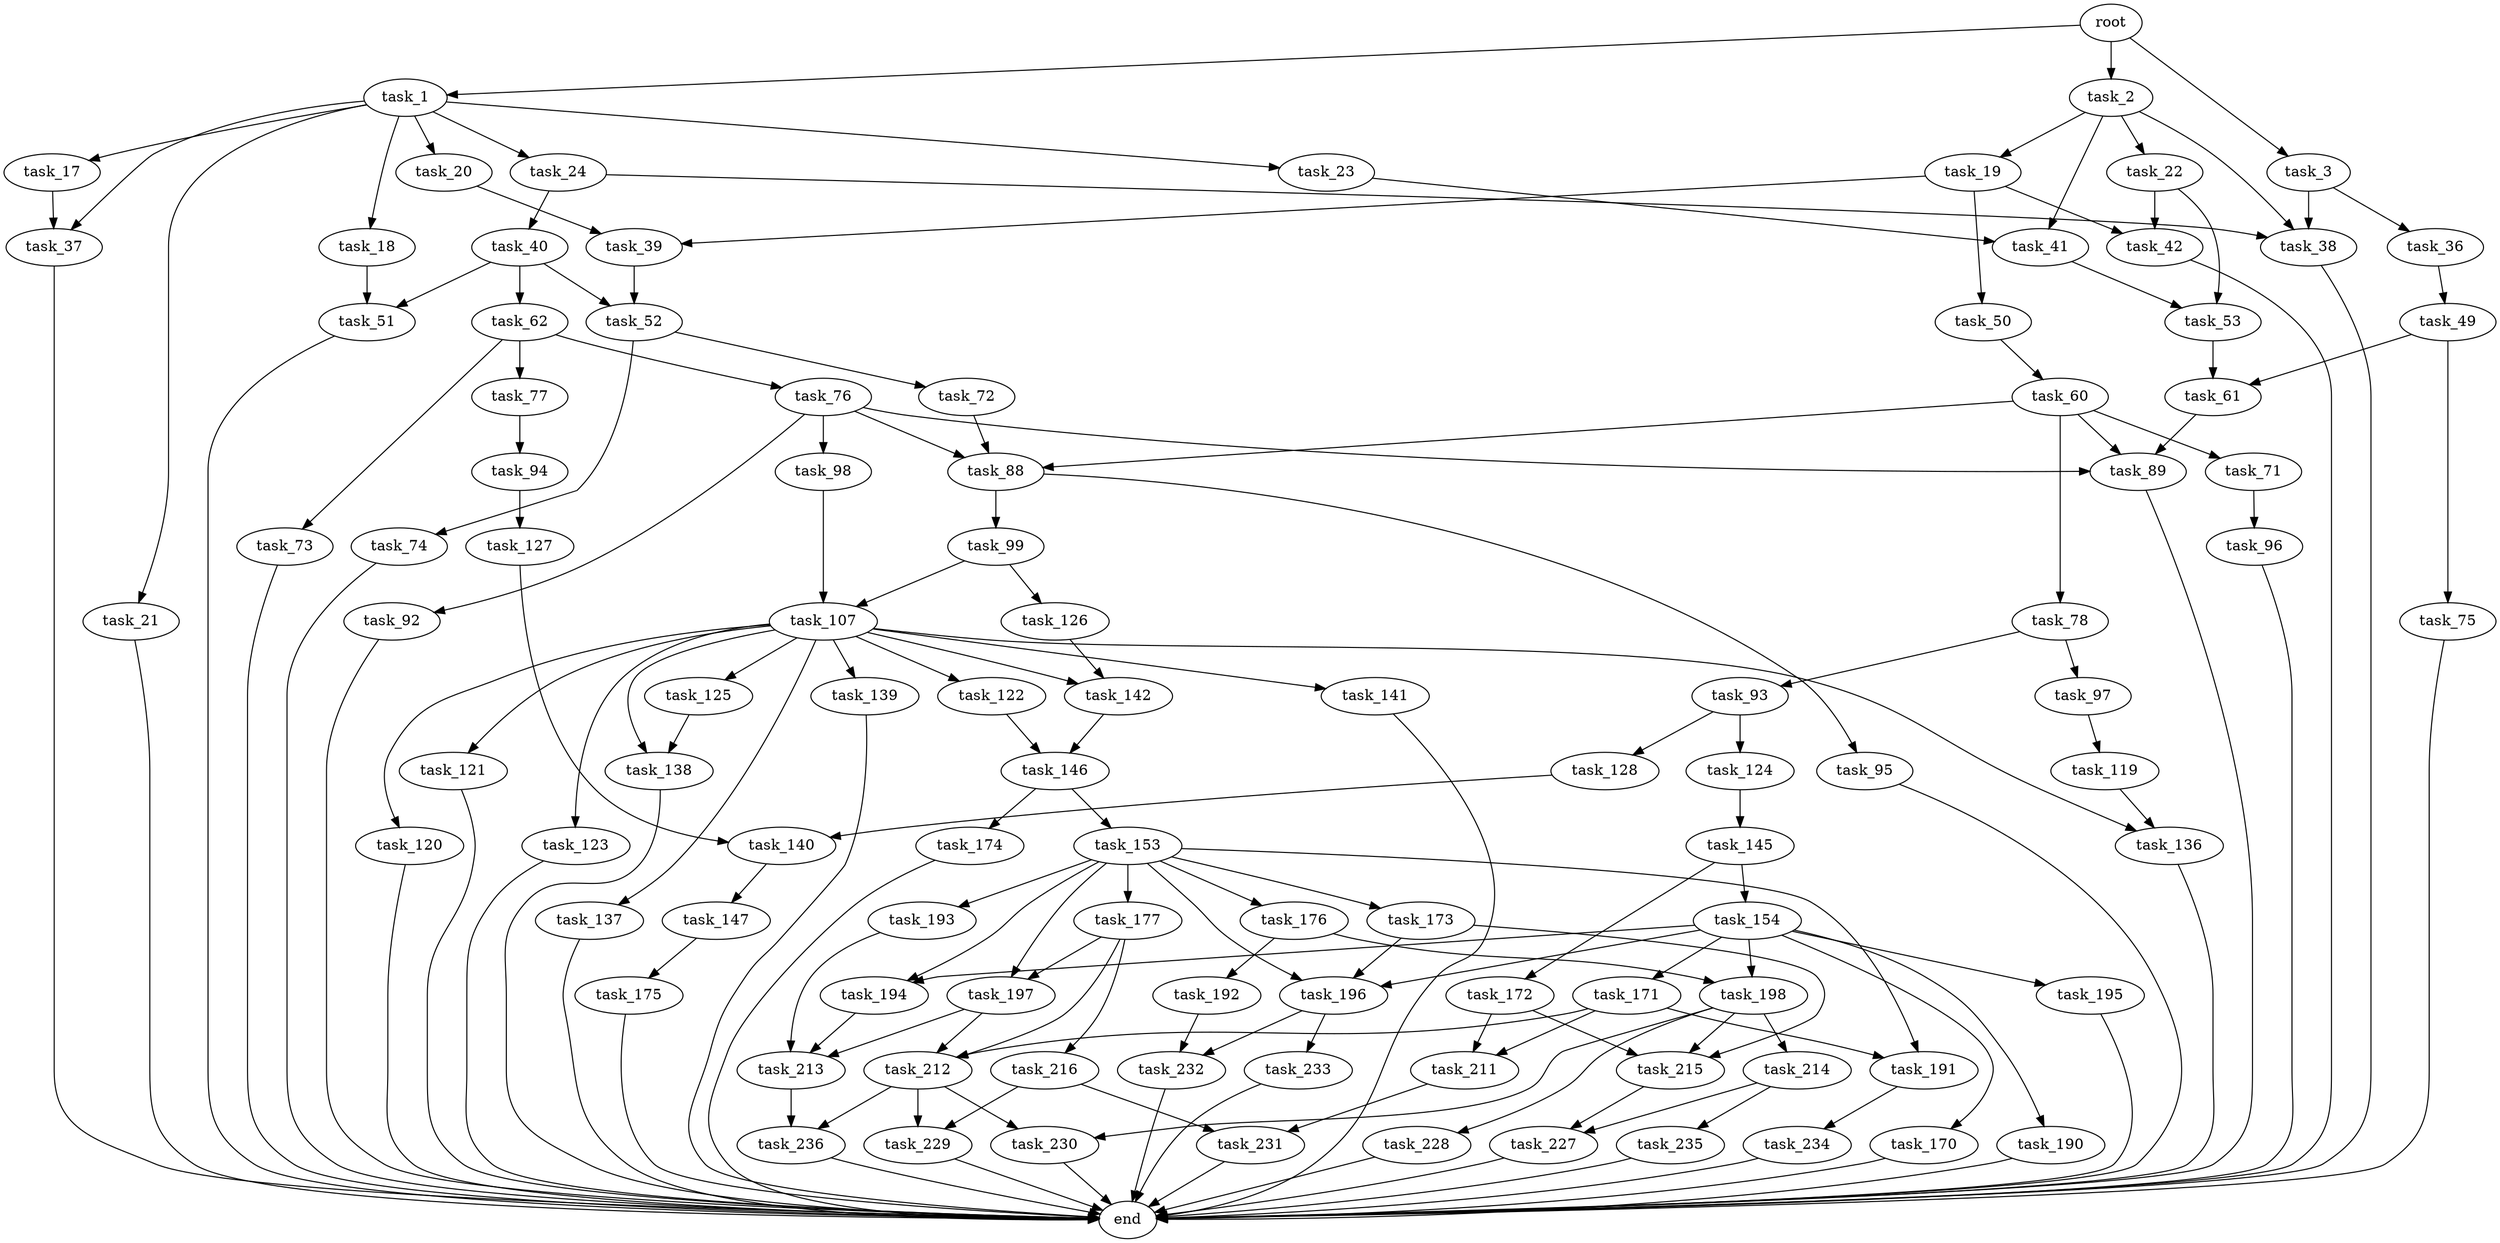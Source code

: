 digraph G {
  root [size="0.000000"];
  task_1 [size="23132356599.000000"];
  task_2 [size="549755813888.000000"];
  task_3 [size="7356492658.000000"];
  task_17 [size="4922185976.000000"];
  task_18 [size="338318868264.000000"];
  task_20 [size="11284496021.000000"];
  task_21 [size="70616159861.000000"];
  task_23 [size="231928233984.000000"];
  task_24 [size="14578166471.000000"];
  task_37 [size="1093320394.000000"];
  task_19 [size="1366223781.000000"];
  task_22 [size="782757789696.000000"];
  task_38 [size="28991029248.000000"];
  task_41 [size="90550145472.000000"];
  task_36 [size="134217728000.000000"];
  task_51 [size="68719476736.000000"];
  task_39 [size="8589934592.000000"];
  task_42 [size="1073741824000.000000"];
  task_50 [size="10400537760.000000"];
  end [size="0.000000"];
  task_53 [size="176835321153.000000"];
  task_40 [size="11171878964.000000"];
  task_49 [size="262158211357.000000"];
  task_52 [size="48193998350.000000"];
  task_62 [size="88105454832.000000"];
  task_61 [size="549755813888.000000"];
  task_75 [size="1073741824000.000000"];
  task_60 [size="51010313928.000000"];
  task_72 [size="5810175138.000000"];
  task_74 [size="549755813888.000000"];
  task_71 [size="368293445632.000000"];
  task_78 [size="637151899084.000000"];
  task_88 [size="18820097294.000000"];
  task_89 [size="549755813888.000000"];
  task_73 [size="134217728000.000000"];
  task_76 [size="320845830246.000000"];
  task_77 [size="307909053790.000000"];
  task_96 [size="18771807898.000000"];
  task_92 [size="35637534077.000000"];
  task_98 [size="459926563121.000000"];
  task_94 [size="11426634786.000000"];
  task_93 [size="4831637754.000000"];
  task_97 [size="1073741824000.000000"];
  task_95 [size="46646793862.000000"];
  task_99 [size="139413536548.000000"];
  task_124 [size="299222068923.000000"];
  task_128 [size="45299176000.000000"];
  task_127 [size="758565960893.000000"];
  task_119 [size="1093731818.000000"];
  task_107 [size="368293445632.000000"];
  task_126 [size="549755813888.000000"];
  task_120 [size="524679457586.000000"];
  task_121 [size="520834908107.000000"];
  task_122 [size="3528266682.000000"];
  task_123 [size="68719476736.000000"];
  task_125 [size="489738180.000000"];
  task_136 [size="549755813888.000000"];
  task_137 [size="4225287265.000000"];
  task_138 [size="191089134159.000000"];
  task_139 [size="11474526859.000000"];
  task_141 [size="26410376766.000000"];
  task_142 [size="18907404818.000000"];
  task_146 [size="1839411798.000000"];
  task_145 [size="1073741824000.000000"];
  task_140 [size="549755813888.000000"];
  task_147 [size="334614608396.000000"];
  task_154 [size="33147178576.000000"];
  task_172 [size="2004516232.000000"];
  task_153 [size="18290216223.000000"];
  task_174 [size="13629594819.000000"];
  task_175 [size="193909588340.000000"];
  task_173 [size="207656276894.000000"];
  task_176 [size="179156104620.000000"];
  task_177 [size="28991029248.000000"];
  task_191 [size="36080297316.000000"];
  task_193 [size="8543535756.000000"];
  task_194 [size="18634500181.000000"];
  task_196 [size="1832122937.000000"];
  task_197 [size="129885452952.000000"];
  task_170 [size="481653570244.000000"];
  task_171 [size="15553010035.000000"];
  task_190 [size="35306023815.000000"];
  task_195 [size="338340643046.000000"];
  task_198 [size="231928233984.000000"];
  task_211 [size="4198991484.000000"];
  task_212 [size="134217728000.000000"];
  task_215 [size="4878050300.000000"];
  task_192 [size="8965861128.000000"];
  task_216 [size="97305073537.000000"];
  task_234 [size="8682308628.000000"];
  task_232 [size="2001156654.000000"];
  task_213 [size="231928233984.000000"];
  task_233 [size="3168132450.000000"];
  task_214 [size="34255338529.000000"];
  task_228 [size="585776269587.000000"];
  task_230 [size="134217728000.000000"];
  task_231 [size="58615465689.000000"];
  task_229 [size="4816511424.000000"];
  task_236 [size="317189523632.000000"];
  task_227 [size="1939134112.000000"];
  task_235 [size="1073741824000.000000"];

  root -> task_1 [size="1.000000"];
  root -> task_2 [size="1.000000"];
  root -> task_3 [size="1.000000"];
  task_1 -> task_17 [size="33554432.000000"];
  task_1 -> task_18 [size="33554432.000000"];
  task_1 -> task_20 [size="33554432.000000"];
  task_1 -> task_21 [size="33554432.000000"];
  task_1 -> task_23 [size="33554432.000000"];
  task_1 -> task_24 [size="33554432.000000"];
  task_1 -> task_37 [size="33554432.000000"];
  task_2 -> task_19 [size="536870912.000000"];
  task_2 -> task_22 [size="536870912.000000"];
  task_2 -> task_38 [size="536870912.000000"];
  task_2 -> task_41 [size="536870912.000000"];
  task_3 -> task_36 [size="536870912.000000"];
  task_3 -> task_38 [size="536870912.000000"];
  task_17 -> task_37 [size="134217728.000000"];
  task_18 -> task_51 [size="536870912.000000"];
  task_20 -> task_39 [size="679477248.000000"];
  task_21 -> end [size="1.000000"];
  task_23 -> task_41 [size="301989888.000000"];
  task_24 -> task_38 [size="679477248.000000"];
  task_24 -> task_40 [size="679477248.000000"];
  task_37 -> end [size="1.000000"];
  task_19 -> task_39 [size="75497472.000000"];
  task_19 -> task_42 [size="75497472.000000"];
  task_19 -> task_50 [size="75497472.000000"];
  task_22 -> task_42 [size="679477248.000000"];
  task_22 -> task_53 [size="679477248.000000"];
  task_38 -> end [size="1.000000"];
  task_41 -> task_53 [size="134217728.000000"];
  task_36 -> task_49 [size="209715200.000000"];
  task_51 -> end [size="1.000000"];
  task_39 -> task_52 [size="33554432.000000"];
  task_42 -> end [size="1.000000"];
  task_50 -> task_60 [size="536870912.000000"];
  task_53 -> task_61 [size="301989888.000000"];
  task_40 -> task_51 [size="411041792.000000"];
  task_40 -> task_52 [size="411041792.000000"];
  task_40 -> task_62 [size="411041792.000000"];
  task_49 -> task_61 [size="209715200.000000"];
  task_49 -> task_75 [size="209715200.000000"];
  task_52 -> task_72 [size="838860800.000000"];
  task_52 -> task_74 [size="838860800.000000"];
  task_62 -> task_73 [size="134217728.000000"];
  task_62 -> task_76 [size="134217728.000000"];
  task_62 -> task_77 [size="134217728.000000"];
  task_61 -> task_89 [size="536870912.000000"];
  task_75 -> end [size="1.000000"];
  task_60 -> task_71 [size="838860800.000000"];
  task_60 -> task_78 [size="838860800.000000"];
  task_60 -> task_88 [size="838860800.000000"];
  task_60 -> task_89 [size="838860800.000000"];
  task_72 -> task_88 [size="134217728.000000"];
  task_74 -> end [size="1.000000"];
  task_71 -> task_96 [size="411041792.000000"];
  task_78 -> task_93 [size="679477248.000000"];
  task_78 -> task_97 [size="679477248.000000"];
  task_88 -> task_95 [size="411041792.000000"];
  task_88 -> task_99 [size="411041792.000000"];
  task_89 -> end [size="1.000000"];
  task_73 -> end [size="1.000000"];
  task_76 -> task_88 [size="209715200.000000"];
  task_76 -> task_89 [size="209715200.000000"];
  task_76 -> task_92 [size="209715200.000000"];
  task_76 -> task_98 [size="209715200.000000"];
  task_77 -> task_94 [size="301989888.000000"];
  task_96 -> end [size="1.000000"];
  task_92 -> end [size="1.000000"];
  task_98 -> task_107 [size="679477248.000000"];
  task_94 -> task_127 [size="411041792.000000"];
  task_93 -> task_124 [size="411041792.000000"];
  task_93 -> task_128 [size="411041792.000000"];
  task_97 -> task_119 [size="838860800.000000"];
  task_95 -> end [size="1.000000"];
  task_99 -> task_107 [size="536870912.000000"];
  task_99 -> task_126 [size="536870912.000000"];
  task_124 -> task_145 [size="301989888.000000"];
  task_128 -> task_140 [size="838860800.000000"];
  task_127 -> task_140 [size="838860800.000000"];
  task_119 -> task_136 [size="134217728.000000"];
  task_107 -> task_120 [size="411041792.000000"];
  task_107 -> task_121 [size="411041792.000000"];
  task_107 -> task_122 [size="411041792.000000"];
  task_107 -> task_123 [size="411041792.000000"];
  task_107 -> task_125 [size="411041792.000000"];
  task_107 -> task_136 [size="411041792.000000"];
  task_107 -> task_137 [size="411041792.000000"];
  task_107 -> task_138 [size="411041792.000000"];
  task_107 -> task_139 [size="411041792.000000"];
  task_107 -> task_141 [size="411041792.000000"];
  task_107 -> task_142 [size="411041792.000000"];
  task_126 -> task_142 [size="536870912.000000"];
  task_120 -> end [size="1.000000"];
  task_121 -> end [size="1.000000"];
  task_122 -> task_146 [size="75497472.000000"];
  task_123 -> end [size="1.000000"];
  task_125 -> task_138 [size="33554432.000000"];
  task_136 -> end [size="1.000000"];
  task_137 -> end [size="1.000000"];
  task_138 -> end [size="1.000000"];
  task_139 -> end [size="1.000000"];
  task_141 -> end [size="1.000000"];
  task_142 -> task_146 [size="679477248.000000"];
  task_146 -> task_153 [size="33554432.000000"];
  task_146 -> task_174 [size="33554432.000000"];
  task_145 -> task_154 [size="838860800.000000"];
  task_145 -> task_172 [size="838860800.000000"];
  task_140 -> task_147 [size="536870912.000000"];
  task_147 -> task_175 [size="411041792.000000"];
  task_154 -> task_170 [size="75497472.000000"];
  task_154 -> task_171 [size="75497472.000000"];
  task_154 -> task_190 [size="75497472.000000"];
  task_154 -> task_194 [size="75497472.000000"];
  task_154 -> task_195 [size="75497472.000000"];
  task_154 -> task_196 [size="75497472.000000"];
  task_154 -> task_198 [size="75497472.000000"];
  task_172 -> task_211 [size="33554432.000000"];
  task_172 -> task_215 [size="33554432.000000"];
  task_153 -> task_173 [size="75497472.000000"];
  task_153 -> task_176 [size="75497472.000000"];
  task_153 -> task_177 [size="75497472.000000"];
  task_153 -> task_191 [size="75497472.000000"];
  task_153 -> task_193 [size="75497472.000000"];
  task_153 -> task_194 [size="75497472.000000"];
  task_153 -> task_196 [size="75497472.000000"];
  task_153 -> task_197 [size="75497472.000000"];
  task_174 -> end [size="1.000000"];
  task_175 -> end [size="1.000000"];
  task_173 -> task_196 [size="838860800.000000"];
  task_173 -> task_215 [size="838860800.000000"];
  task_176 -> task_192 [size="134217728.000000"];
  task_176 -> task_198 [size="134217728.000000"];
  task_177 -> task_197 [size="75497472.000000"];
  task_177 -> task_212 [size="75497472.000000"];
  task_177 -> task_216 [size="75497472.000000"];
  task_191 -> task_234 [size="33554432.000000"];
  task_193 -> task_213 [size="209715200.000000"];
  task_194 -> task_213 [size="301989888.000000"];
  task_196 -> task_232 [size="33554432.000000"];
  task_196 -> task_233 [size="33554432.000000"];
  task_197 -> task_212 [size="134217728.000000"];
  task_197 -> task_213 [size="134217728.000000"];
  task_170 -> end [size="1.000000"];
  task_171 -> task_191 [size="301989888.000000"];
  task_171 -> task_211 [size="301989888.000000"];
  task_171 -> task_212 [size="301989888.000000"];
  task_190 -> end [size="1.000000"];
  task_195 -> end [size="1.000000"];
  task_198 -> task_214 [size="301989888.000000"];
  task_198 -> task_215 [size="301989888.000000"];
  task_198 -> task_228 [size="301989888.000000"];
  task_198 -> task_230 [size="301989888.000000"];
  task_211 -> task_231 [size="75497472.000000"];
  task_212 -> task_229 [size="209715200.000000"];
  task_212 -> task_230 [size="209715200.000000"];
  task_212 -> task_236 [size="209715200.000000"];
  task_215 -> task_227 [size="536870912.000000"];
  task_192 -> task_232 [size="838860800.000000"];
  task_216 -> task_229 [size="209715200.000000"];
  task_216 -> task_231 [size="209715200.000000"];
  task_234 -> end [size="1.000000"];
  task_232 -> end [size="1.000000"];
  task_213 -> task_236 [size="301989888.000000"];
  task_233 -> end [size="1.000000"];
  task_214 -> task_227 [size="679477248.000000"];
  task_214 -> task_235 [size="679477248.000000"];
  task_228 -> end [size="1.000000"];
  task_230 -> end [size="1.000000"];
  task_231 -> end [size="1.000000"];
  task_229 -> end [size="1.000000"];
  task_236 -> end [size="1.000000"];
  task_227 -> end [size="1.000000"];
  task_235 -> end [size="1.000000"];
}
